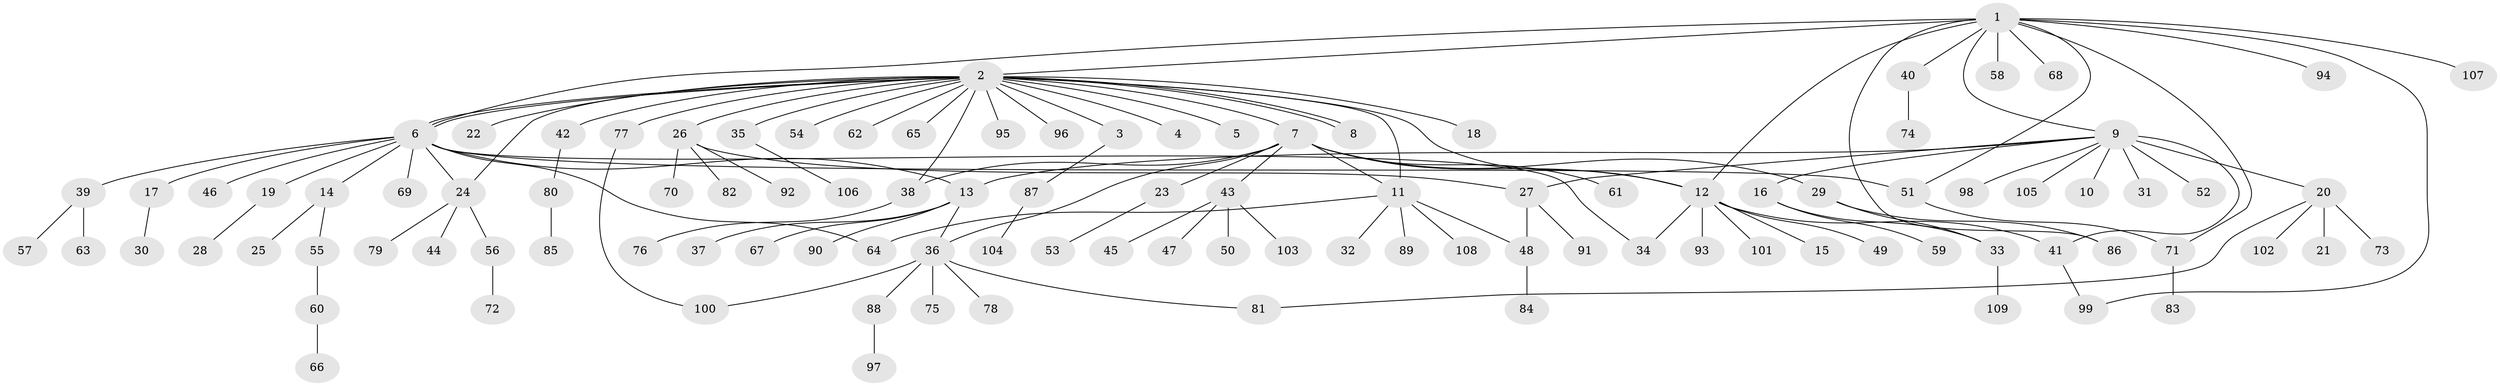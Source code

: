 // Generated by graph-tools (version 1.1) at 2025/14/03/09/25 04:14:46]
// undirected, 109 vertices, 130 edges
graph export_dot {
graph [start="1"]
  node [color=gray90,style=filled];
  1;
  2;
  3;
  4;
  5;
  6;
  7;
  8;
  9;
  10;
  11;
  12;
  13;
  14;
  15;
  16;
  17;
  18;
  19;
  20;
  21;
  22;
  23;
  24;
  25;
  26;
  27;
  28;
  29;
  30;
  31;
  32;
  33;
  34;
  35;
  36;
  37;
  38;
  39;
  40;
  41;
  42;
  43;
  44;
  45;
  46;
  47;
  48;
  49;
  50;
  51;
  52;
  53;
  54;
  55;
  56;
  57;
  58;
  59;
  60;
  61;
  62;
  63;
  64;
  65;
  66;
  67;
  68;
  69;
  70;
  71;
  72;
  73;
  74;
  75;
  76;
  77;
  78;
  79;
  80;
  81;
  82;
  83;
  84;
  85;
  86;
  87;
  88;
  89;
  90;
  91;
  92;
  93;
  94;
  95;
  96;
  97;
  98;
  99;
  100;
  101;
  102;
  103;
  104;
  105;
  106;
  107;
  108;
  109;
  1 -- 2;
  1 -- 6;
  1 -- 9;
  1 -- 12;
  1 -- 40;
  1 -- 51;
  1 -- 58;
  1 -- 68;
  1 -- 71;
  1 -- 86;
  1 -- 94;
  1 -- 99;
  1 -- 107;
  2 -- 3;
  2 -- 4;
  2 -- 5;
  2 -- 6;
  2 -- 6;
  2 -- 7;
  2 -- 8;
  2 -- 8;
  2 -- 11;
  2 -- 12;
  2 -- 18;
  2 -- 22;
  2 -- 24;
  2 -- 26;
  2 -- 35;
  2 -- 38;
  2 -- 42;
  2 -- 54;
  2 -- 62;
  2 -- 65;
  2 -- 77;
  2 -- 95;
  2 -- 96;
  3 -- 87;
  6 -- 13;
  6 -- 14;
  6 -- 17;
  6 -- 19;
  6 -- 24;
  6 -- 34;
  6 -- 39;
  6 -- 46;
  6 -- 51;
  6 -- 64;
  6 -- 69;
  7 -- 11;
  7 -- 12;
  7 -- 23;
  7 -- 29;
  7 -- 36;
  7 -- 38;
  7 -- 43;
  7 -- 61;
  9 -- 10;
  9 -- 13;
  9 -- 16;
  9 -- 20;
  9 -- 27;
  9 -- 31;
  9 -- 41;
  9 -- 52;
  9 -- 98;
  9 -- 105;
  11 -- 32;
  11 -- 48;
  11 -- 64;
  11 -- 89;
  11 -- 108;
  12 -- 15;
  12 -- 34;
  12 -- 41;
  12 -- 49;
  12 -- 93;
  12 -- 101;
  13 -- 36;
  13 -- 37;
  13 -- 67;
  13 -- 90;
  14 -- 25;
  14 -- 55;
  16 -- 33;
  16 -- 59;
  17 -- 30;
  19 -- 28;
  20 -- 21;
  20 -- 73;
  20 -- 81;
  20 -- 102;
  23 -- 53;
  24 -- 44;
  24 -- 56;
  24 -- 79;
  26 -- 27;
  26 -- 70;
  26 -- 82;
  26 -- 92;
  27 -- 48;
  27 -- 91;
  29 -- 33;
  29 -- 86;
  33 -- 109;
  35 -- 106;
  36 -- 75;
  36 -- 78;
  36 -- 81;
  36 -- 88;
  36 -- 100;
  38 -- 76;
  39 -- 57;
  39 -- 63;
  40 -- 74;
  41 -- 99;
  42 -- 80;
  43 -- 45;
  43 -- 47;
  43 -- 50;
  43 -- 103;
  48 -- 84;
  51 -- 71;
  55 -- 60;
  56 -- 72;
  60 -- 66;
  71 -- 83;
  77 -- 100;
  80 -- 85;
  87 -- 104;
  88 -- 97;
}
